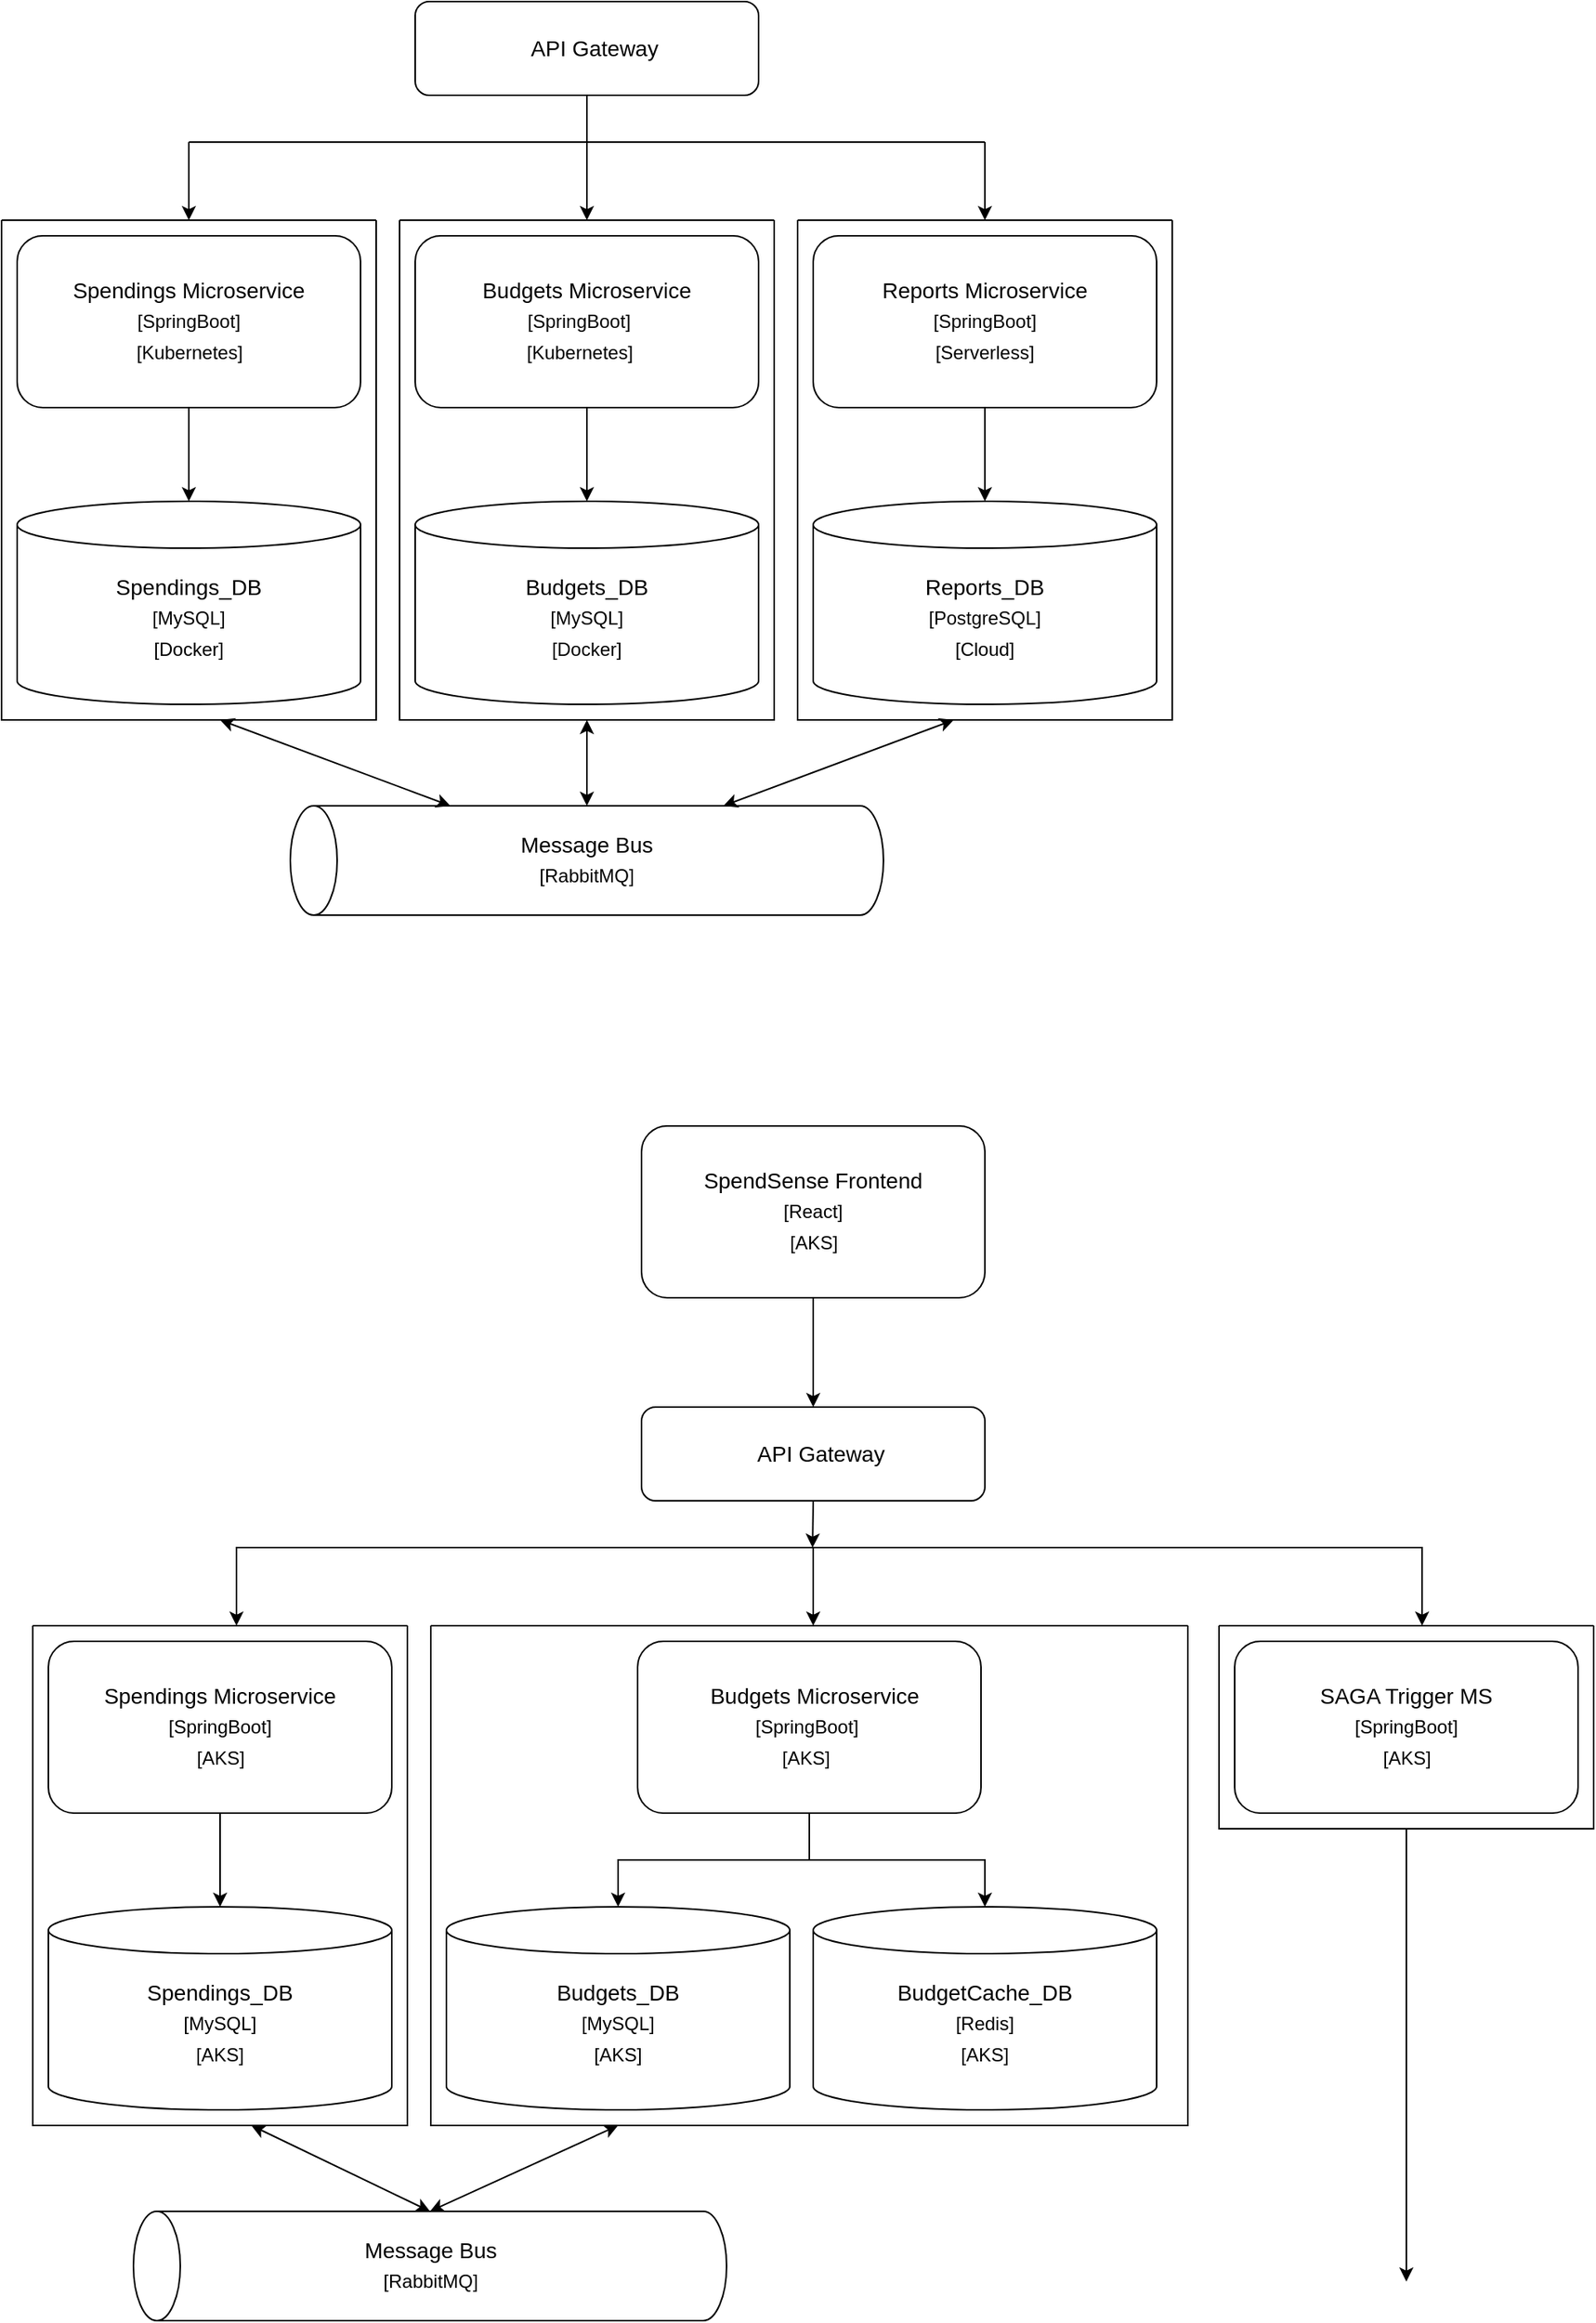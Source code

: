 <mxfile version="27.0.6">
  <diagram name="Page-1" id="SQc8vw-zwvbMmY3Mgi2k">
    <mxGraphModel dx="1895" dy="958" grid="1" gridSize="10" guides="1" tooltips="1" connect="1" arrows="1" fold="1" page="1" pageScale="1" pageWidth="850" pageHeight="1100" math="0" shadow="0">
      <root>
        <mxCell id="0" />
        <mxCell id="1" parent="0" />
        <mxCell id="tjJZk26gFueVfHyeQ9Kh-32" style="edgeStyle=orthogonalEdgeStyle;rounded=0;orthogonalLoop=1;jettySize=auto;html=1;entryX=0.5;entryY=0;entryDx=0;entryDy=0;" parent="1" source="tjJZk26gFueVfHyeQ9Kh-1" target="tjJZk26gFueVfHyeQ9Kh-45" edge="1">
          <mxGeometry relative="1" as="geometry" />
        </mxCell>
        <mxCell id="tjJZk26gFueVfHyeQ9Kh-1" value="" style="rounded=1;whiteSpace=wrap;html=1;" parent="1" vertex="1">
          <mxGeometry x="315" y="90" width="220" height="60" as="geometry" />
        </mxCell>
        <mxCell id="tjJZk26gFueVfHyeQ9Kh-2" value="&lt;font style=&quot;font-size: 14px;&quot;&gt;API Gateway&lt;/font&gt;" style="text;html=1;align=center;verticalAlign=middle;whiteSpace=wrap;rounded=0;" parent="1" vertex="1">
          <mxGeometry x="370" y="105" width="120" height="30" as="geometry" />
        </mxCell>
        <mxCell id="tjJZk26gFueVfHyeQ9Kh-37" style="edgeStyle=orthogonalEdgeStyle;rounded=0;orthogonalLoop=1;jettySize=auto;html=1;" parent="1" source="tjJZk26gFueVfHyeQ9Kh-3" target="tjJZk26gFueVfHyeQ9Kh-17" edge="1">
          <mxGeometry relative="1" as="geometry" />
        </mxCell>
        <mxCell id="tjJZk26gFueVfHyeQ9Kh-3" value="" style="rounded=1;whiteSpace=wrap;html=1;" parent="1" vertex="1">
          <mxGeometry x="60" y="240" width="220" height="110" as="geometry" />
        </mxCell>
        <mxCell id="tjJZk26gFueVfHyeQ9Kh-4" value="&lt;font style=&quot;font-size: 14px;&quot;&gt;Spendings Microservice&lt;/font&gt;" style="text;html=1;align=center;verticalAlign=middle;whiteSpace=wrap;rounded=0;" parent="1" vertex="1">
          <mxGeometry x="90" y="260" width="160" height="30" as="geometry" />
        </mxCell>
        <mxCell id="tjJZk26gFueVfHyeQ9Kh-5" value="[SpringBoot]" style="text;html=1;align=center;verticalAlign=middle;whiteSpace=wrap;rounded=0;" parent="1" vertex="1">
          <mxGeometry x="140" y="280" width="60" height="30" as="geometry" />
        </mxCell>
        <mxCell id="tjJZk26gFueVfHyeQ9Kh-38" style="edgeStyle=orthogonalEdgeStyle;rounded=0;orthogonalLoop=1;jettySize=auto;html=1;" parent="1" source="tjJZk26gFueVfHyeQ9Kh-6" target="tjJZk26gFueVfHyeQ9Kh-21" edge="1">
          <mxGeometry relative="1" as="geometry" />
        </mxCell>
        <mxCell id="tjJZk26gFueVfHyeQ9Kh-6" value="" style="rounded=1;whiteSpace=wrap;html=1;" parent="1" vertex="1">
          <mxGeometry x="315" y="240" width="220" height="110" as="geometry" />
        </mxCell>
        <mxCell id="tjJZk26gFueVfHyeQ9Kh-7" value="&lt;font style=&quot;font-size: 14px;&quot;&gt;Budgets Microservice&lt;/font&gt;" style="text;html=1;align=center;verticalAlign=middle;whiteSpace=wrap;rounded=0;" parent="1" vertex="1">
          <mxGeometry x="345" y="260" width="160" height="30" as="geometry" />
        </mxCell>
        <mxCell id="tjJZk26gFueVfHyeQ9Kh-8" value="[SpringBoot]" style="text;html=1;align=center;verticalAlign=middle;whiteSpace=wrap;rounded=0;" parent="1" vertex="1">
          <mxGeometry x="390" y="280" width="60" height="30" as="geometry" />
        </mxCell>
        <mxCell id="tjJZk26gFueVfHyeQ9Kh-9" value="" style="rounded=1;whiteSpace=wrap;html=1;" parent="1" vertex="1">
          <mxGeometry x="570" y="240" width="220" height="110" as="geometry" />
        </mxCell>
        <mxCell id="tjJZk26gFueVfHyeQ9Kh-10" value="&lt;font style=&quot;font-size: 14px;&quot;&gt;Reports Microservice&lt;/font&gt;" style="text;html=1;align=center;verticalAlign=middle;whiteSpace=wrap;rounded=0;" parent="1" vertex="1">
          <mxGeometry x="600" y="260" width="160" height="30" as="geometry" />
        </mxCell>
        <mxCell id="tjJZk26gFueVfHyeQ9Kh-11" value="[SpringBoot]" style="text;html=1;align=center;verticalAlign=middle;whiteSpace=wrap;rounded=0;" parent="1" vertex="1">
          <mxGeometry x="650" y="280" width="60" height="30" as="geometry" />
        </mxCell>
        <mxCell id="tjJZk26gFueVfHyeQ9Kh-12" value="[Serverless]" style="text;html=1;align=center;verticalAlign=middle;whiteSpace=wrap;rounded=0;" parent="1" vertex="1">
          <mxGeometry x="650" y="300" width="60" height="30" as="geometry" />
        </mxCell>
        <mxCell id="tjJZk26gFueVfHyeQ9Kh-14" value="[Kubernetes]" style="text;html=1;align=center;verticalAlign=middle;whiteSpace=wrap;rounded=0;" parent="1" vertex="1">
          <mxGeometry x="135.5" y="300" width="69" height="30" as="geometry" />
        </mxCell>
        <mxCell id="tjJZk26gFueVfHyeQ9Kh-16" value="[Kubernetes]" style="text;html=1;align=center;verticalAlign=middle;whiteSpace=wrap;rounded=0;" parent="1" vertex="1">
          <mxGeometry x="385.5" y="300" width="69" height="30" as="geometry" />
        </mxCell>
        <mxCell id="tjJZk26gFueVfHyeQ9Kh-17" value="" style="shape=cylinder3;whiteSpace=wrap;html=1;boundedLbl=1;backgroundOutline=1;size=15;" parent="1" vertex="1">
          <mxGeometry x="60" y="410" width="220" height="130" as="geometry" />
        </mxCell>
        <mxCell id="tjJZk26gFueVfHyeQ9Kh-18" value="&lt;font style=&quot;font-size: 14px;&quot;&gt;Spendings_DB&lt;/font&gt;" style="text;html=1;align=center;verticalAlign=middle;whiteSpace=wrap;rounded=0;" parent="1" vertex="1">
          <mxGeometry x="90" y="450" width="160" height="30" as="geometry" />
        </mxCell>
        <mxCell id="tjJZk26gFueVfHyeQ9Kh-19" value="[MySQL]" style="text;html=1;align=center;verticalAlign=middle;whiteSpace=wrap;rounded=0;" parent="1" vertex="1">
          <mxGeometry x="140" y="470" width="60" height="30" as="geometry" />
        </mxCell>
        <mxCell id="tjJZk26gFueVfHyeQ9Kh-20" value="[Docker]" style="text;html=1;align=center;verticalAlign=middle;whiteSpace=wrap;rounded=0;" parent="1" vertex="1">
          <mxGeometry x="140" y="490" width="60" height="30" as="geometry" />
        </mxCell>
        <mxCell id="tjJZk26gFueVfHyeQ9Kh-21" value="" style="shape=cylinder3;whiteSpace=wrap;html=1;boundedLbl=1;backgroundOutline=1;size=15;" parent="1" vertex="1">
          <mxGeometry x="315" y="410" width="220" height="130" as="geometry" />
        </mxCell>
        <mxCell id="tjJZk26gFueVfHyeQ9Kh-22" value="&lt;font style=&quot;font-size: 14px;&quot;&gt;Budgets_DB&lt;/font&gt;" style="text;html=1;align=center;verticalAlign=middle;whiteSpace=wrap;rounded=0;" parent="1" vertex="1">
          <mxGeometry x="345" y="450" width="160" height="30" as="geometry" />
        </mxCell>
        <mxCell id="tjJZk26gFueVfHyeQ9Kh-23" value="[MySQL]" style="text;html=1;align=center;verticalAlign=middle;whiteSpace=wrap;rounded=0;" parent="1" vertex="1">
          <mxGeometry x="395" y="470" width="60" height="30" as="geometry" />
        </mxCell>
        <mxCell id="tjJZk26gFueVfHyeQ9Kh-24" value="[Docker]" style="text;html=1;align=center;verticalAlign=middle;whiteSpace=wrap;rounded=0;" parent="1" vertex="1">
          <mxGeometry x="395" y="490" width="60" height="30" as="geometry" />
        </mxCell>
        <mxCell id="tjJZk26gFueVfHyeQ9Kh-25" value="" style="shape=cylinder3;whiteSpace=wrap;html=1;boundedLbl=1;backgroundOutline=1;size=15;" parent="1" vertex="1">
          <mxGeometry x="570" y="410" width="220" height="130" as="geometry" />
        </mxCell>
        <mxCell id="tjJZk26gFueVfHyeQ9Kh-26" value="&lt;font style=&quot;font-size: 14px;&quot;&gt;Reports_DB&lt;/font&gt;" style="text;html=1;align=center;verticalAlign=middle;whiteSpace=wrap;rounded=0;" parent="1" vertex="1">
          <mxGeometry x="600" y="450" width="160" height="30" as="geometry" />
        </mxCell>
        <mxCell id="tjJZk26gFueVfHyeQ9Kh-27" value="[PostgreSQL]" style="text;html=1;align=center;verticalAlign=middle;whiteSpace=wrap;rounded=0;" parent="1" vertex="1">
          <mxGeometry x="650" y="470" width="60" height="30" as="geometry" />
        </mxCell>
        <mxCell id="tjJZk26gFueVfHyeQ9Kh-28" value="[Cloud]" style="text;html=1;align=center;verticalAlign=middle;whiteSpace=wrap;rounded=0;" parent="1" vertex="1">
          <mxGeometry x="650" y="490" width="60" height="30" as="geometry" />
        </mxCell>
        <mxCell id="tjJZk26gFueVfHyeQ9Kh-29" value="" style="shape=cylinder3;whiteSpace=wrap;html=1;boundedLbl=1;backgroundOutline=1;size=15;rotation=-90;" parent="1" vertex="1">
          <mxGeometry x="390" y="450" width="70" height="380" as="geometry" />
        </mxCell>
        <mxCell id="tjJZk26gFueVfHyeQ9Kh-30" value="&lt;span style=&quot;font-size: 14px;&quot;&gt;Message Bus&lt;/span&gt;" style="text;html=1;align=center;verticalAlign=middle;whiteSpace=wrap;rounded=0;" parent="1" vertex="1">
          <mxGeometry x="345" y="615" width="160" height="30" as="geometry" />
        </mxCell>
        <mxCell id="tjJZk26gFueVfHyeQ9Kh-31" value="[RabbitMQ]" style="text;html=1;align=center;verticalAlign=middle;whiteSpace=wrap;rounded=0;" parent="1" vertex="1">
          <mxGeometry x="395" y="635" width="60" height="30" as="geometry" />
        </mxCell>
        <mxCell id="tjJZk26gFueVfHyeQ9Kh-33" value="" style="endArrow=none;html=1;rounded=0;" parent="1" edge="1">
          <mxGeometry width="50" height="50" relative="1" as="geometry">
            <mxPoint x="170" y="180" as="sourcePoint" />
            <mxPoint x="680" y="180" as="targetPoint" />
          </mxGeometry>
        </mxCell>
        <mxCell id="tjJZk26gFueVfHyeQ9Kh-34" value="" style="endArrow=classic;html=1;rounded=0;" parent="1" edge="1">
          <mxGeometry width="50" height="50" relative="1" as="geometry">
            <mxPoint x="170" y="180" as="sourcePoint" />
            <mxPoint x="170" y="230" as="targetPoint" />
          </mxGeometry>
        </mxCell>
        <mxCell id="tjJZk26gFueVfHyeQ9Kh-35" value="" style="endArrow=classic;html=1;rounded=0;" parent="1" edge="1">
          <mxGeometry width="50" height="50" relative="1" as="geometry">
            <mxPoint x="680" y="180" as="sourcePoint" />
            <mxPoint x="680" y="230" as="targetPoint" />
          </mxGeometry>
        </mxCell>
        <mxCell id="tjJZk26gFueVfHyeQ9Kh-39" style="edgeStyle=orthogonalEdgeStyle;rounded=0;orthogonalLoop=1;jettySize=auto;html=1;entryX=0.5;entryY=0;entryDx=0;entryDy=0;entryPerimeter=0;" parent="1" source="tjJZk26gFueVfHyeQ9Kh-9" target="tjJZk26gFueVfHyeQ9Kh-25" edge="1">
          <mxGeometry relative="1" as="geometry" />
        </mxCell>
        <mxCell id="tjJZk26gFueVfHyeQ9Kh-41" value="" style="endArrow=classic;startArrow=classic;html=1;rounded=0;entryX=0.5;entryY=1;entryDx=0;entryDy=0;entryPerimeter=0;exitX=1;exitY=0.5;exitDx=0;exitDy=0;exitPerimeter=0;" parent="1" source="tjJZk26gFueVfHyeQ9Kh-29" edge="1">
          <mxGeometry width="50" height="50" relative="1" as="geometry">
            <mxPoint x="400" y="620" as="sourcePoint" />
            <mxPoint x="425" y="550" as="targetPoint" />
          </mxGeometry>
        </mxCell>
        <mxCell id="tjJZk26gFueVfHyeQ9Kh-42" value="" style="endArrow=classic;startArrow=classic;html=1;rounded=0;entryX=0.5;entryY=1;entryDx=0;entryDy=0;entryPerimeter=0;exitX=1;exitY=0;exitDx=0;exitDy=277.5;exitPerimeter=0;" parent="1" source="tjJZk26gFueVfHyeQ9Kh-29" edge="1">
          <mxGeometry width="50" height="50" relative="1" as="geometry">
            <mxPoint x="400" y="620" as="sourcePoint" />
            <mxPoint x="660" y="550" as="targetPoint" />
          </mxGeometry>
        </mxCell>
        <mxCell id="tjJZk26gFueVfHyeQ9Kh-43" value="" style="endArrow=classic;startArrow=classic;html=1;rounded=0;entryX=0.5;entryY=1;entryDx=0;entryDy=0;entryPerimeter=0;exitX=1;exitY=0;exitDx=0;exitDy=102.5;exitPerimeter=0;" parent="1" source="tjJZk26gFueVfHyeQ9Kh-29" edge="1">
          <mxGeometry width="50" height="50" relative="1" as="geometry">
            <mxPoint x="80" y="690" as="sourcePoint" />
            <mxPoint x="190" y="550" as="targetPoint" />
          </mxGeometry>
        </mxCell>
        <mxCell id="tjJZk26gFueVfHyeQ9Kh-44" value="" style="swimlane;startSize=0;" parent="1" vertex="1">
          <mxGeometry x="50" y="230" width="240" height="320" as="geometry" />
        </mxCell>
        <mxCell id="tjJZk26gFueVfHyeQ9Kh-45" value="" style="swimlane;startSize=0;" parent="1" vertex="1">
          <mxGeometry x="305" y="230" width="240" height="320" as="geometry" />
        </mxCell>
        <mxCell id="tjJZk26gFueVfHyeQ9Kh-46" value="" style="swimlane;startSize=0;" parent="1" vertex="1">
          <mxGeometry x="560" y="230" width="240" height="320" as="geometry">
            <mxRectangle x="560" y="230" width="50" height="40" as="alternateBounds" />
          </mxGeometry>
        </mxCell>
        <mxCell id="wOH8JA7z7aCKV7onijxd-1" style="edgeStyle=orthogonalEdgeStyle;rounded=0;orthogonalLoop=1;jettySize=auto;html=1;entryX=0.542;entryY=0;entryDx=0;entryDy=0;entryPerimeter=0;" edge="1" parent="1" target="wOH8JA7z7aCKV7onijxd-60">
          <mxGeometry relative="1" as="geometry">
            <mxPoint x="604.5" y="1080" as="sourcePoint" />
            <mxPoint x="726.18" y="1128.4" as="targetPoint" />
            <Array as="points">
              <mxPoint x="960" y="1080" />
            </Array>
          </mxGeometry>
        </mxCell>
        <mxCell id="wOH8JA7z7aCKV7onijxd-55" style="edgeStyle=orthogonalEdgeStyle;rounded=0;orthogonalLoop=1;jettySize=auto;html=1;exitX=0.5;exitY=1;exitDx=0;exitDy=0;" edge="1" parent="1" source="wOH8JA7z7aCKV7onijxd-2">
          <mxGeometry relative="1" as="geometry">
            <mxPoint x="569.571" y="1080" as="targetPoint" />
          </mxGeometry>
        </mxCell>
        <mxCell id="wOH8JA7z7aCKV7onijxd-2" value="" style="rounded=1;whiteSpace=wrap;html=1;" vertex="1" parent="1">
          <mxGeometry x="460" y="990" width="220" height="60" as="geometry" />
        </mxCell>
        <mxCell id="wOH8JA7z7aCKV7onijxd-3" value="&lt;font style=&quot;font-size: 14px;&quot;&gt;API Gateway&lt;/font&gt;" style="text;html=1;align=center;verticalAlign=middle;whiteSpace=wrap;rounded=0;" vertex="1" parent="1">
          <mxGeometry x="515" y="1005" width="120" height="30" as="geometry" />
        </mxCell>
        <mxCell id="wOH8JA7z7aCKV7onijxd-4" style="edgeStyle=orthogonalEdgeStyle;rounded=0;orthogonalLoop=1;jettySize=auto;html=1;" edge="1" parent="1" source="wOH8JA7z7aCKV7onijxd-5" target="wOH8JA7z7aCKV7onijxd-18">
          <mxGeometry relative="1" as="geometry" />
        </mxCell>
        <mxCell id="wOH8JA7z7aCKV7onijxd-5" value="" style="rounded=1;whiteSpace=wrap;html=1;" vertex="1" parent="1">
          <mxGeometry x="80" y="1140" width="220" height="110" as="geometry" />
        </mxCell>
        <mxCell id="wOH8JA7z7aCKV7onijxd-6" value="&lt;font style=&quot;font-size: 14px;&quot;&gt;Spendings Microservice&lt;/font&gt;" style="text;html=1;align=center;verticalAlign=middle;whiteSpace=wrap;rounded=0;" vertex="1" parent="1">
          <mxGeometry x="110" y="1160" width="160" height="30" as="geometry" />
        </mxCell>
        <mxCell id="wOH8JA7z7aCKV7onijxd-7" value="[SpringBoot]" style="text;html=1;align=center;verticalAlign=middle;whiteSpace=wrap;rounded=0;" vertex="1" parent="1">
          <mxGeometry x="160" y="1180" width="60" height="30" as="geometry" />
        </mxCell>
        <mxCell id="wOH8JA7z7aCKV7onijxd-8" style="edgeStyle=orthogonalEdgeStyle;rounded=0;orthogonalLoop=1;jettySize=auto;html=1;" edge="1" parent="1" source="wOH8JA7z7aCKV7onijxd-9" target="wOH8JA7z7aCKV7onijxd-22">
          <mxGeometry relative="1" as="geometry" />
        </mxCell>
        <mxCell id="wOH8JA7z7aCKV7onijxd-16" value="[AKS]" style="text;html=1;align=center;verticalAlign=middle;whiteSpace=wrap;rounded=0;" vertex="1" parent="1">
          <mxGeometry x="155.5" y="1200" width="69" height="30" as="geometry" />
        </mxCell>
        <mxCell id="wOH8JA7z7aCKV7onijxd-18" value="" style="shape=cylinder3;whiteSpace=wrap;html=1;boundedLbl=1;backgroundOutline=1;size=15;" vertex="1" parent="1">
          <mxGeometry x="80" y="1310" width="220" height="130" as="geometry" />
        </mxCell>
        <mxCell id="wOH8JA7z7aCKV7onijxd-19" value="&lt;font style=&quot;font-size: 14px;&quot;&gt;Spendings_DB&lt;/font&gt;" style="text;html=1;align=center;verticalAlign=middle;whiteSpace=wrap;rounded=0;" vertex="1" parent="1">
          <mxGeometry x="110" y="1350" width="160" height="30" as="geometry" />
        </mxCell>
        <mxCell id="wOH8JA7z7aCKV7onijxd-20" value="[MySQL]" style="text;html=1;align=center;verticalAlign=middle;whiteSpace=wrap;rounded=0;" vertex="1" parent="1">
          <mxGeometry x="160" y="1370" width="60" height="30" as="geometry" />
        </mxCell>
        <mxCell id="wOH8JA7z7aCKV7onijxd-21" value="[AKS]" style="text;html=1;align=center;verticalAlign=middle;whiteSpace=wrap;rounded=0;" vertex="1" parent="1">
          <mxGeometry x="160" y="1390" width="60" height="30" as="geometry" />
        </mxCell>
        <mxCell id="wOH8JA7z7aCKV7onijxd-22" value="" style="shape=cylinder3;whiteSpace=wrap;html=1;boundedLbl=1;backgroundOutline=1;size=15;" vertex="1" parent="1">
          <mxGeometry x="335" y="1310" width="220" height="130" as="geometry" />
        </mxCell>
        <mxCell id="wOH8JA7z7aCKV7onijxd-23" value="&lt;font style=&quot;font-size: 14px;&quot;&gt;Budgets_DB&lt;/font&gt;" style="text;html=1;align=center;verticalAlign=middle;whiteSpace=wrap;rounded=0;" vertex="1" parent="1">
          <mxGeometry x="365" y="1350" width="160" height="30" as="geometry" />
        </mxCell>
        <mxCell id="wOH8JA7z7aCKV7onijxd-24" value="[MySQL]" style="text;html=1;align=center;verticalAlign=middle;whiteSpace=wrap;rounded=0;" vertex="1" parent="1">
          <mxGeometry x="415" y="1370" width="60" height="30" as="geometry" />
        </mxCell>
        <mxCell id="wOH8JA7z7aCKV7onijxd-25" value="[AKS]" style="text;html=1;align=center;verticalAlign=middle;whiteSpace=wrap;rounded=0;" vertex="1" parent="1">
          <mxGeometry x="415" y="1390" width="60" height="30" as="geometry" />
        </mxCell>
        <mxCell id="wOH8JA7z7aCKV7onijxd-30" value="" style="shape=cylinder3;whiteSpace=wrap;html=1;boundedLbl=1;backgroundOutline=1;size=15;rotation=-90;" vertex="1" parent="1">
          <mxGeometry x="289.5" y="1350" width="70" height="380" as="geometry" />
        </mxCell>
        <mxCell id="wOH8JA7z7aCKV7onijxd-31" value="&lt;span style=&quot;font-size: 14px;&quot;&gt;Message Bus&lt;/span&gt;" style="text;html=1;align=center;verticalAlign=middle;whiteSpace=wrap;rounded=0;" vertex="1" parent="1">
          <mxGeometry x="244.5" y="1515" width="160" height="30" as="geometry" />
        </mxCell>
        <mxCell id="wOH8JA7z7aCKV7onijxd-32" value="[RabbitMQ]" style="text;html=1;align=center;verticalAlign=middle;whiteSpace=wrap;rounded=0;" vertex="1" parent="1">
          <mxGeometry x="294.5" y="1535" width="60" height="30" as="geometry" />
        </mxCell>
        <mxCell id="wOH8JA7z7aCKV7onijxd-33" value="" style="endArrow=none;html=1;rounded=0;" edge="1" parent="1">
          <mxGeometry width="50" height="50" relative="1" as="geometry">
            <mxPoint x="200" y="1080" as="sourcePoint" />
            <mxPoint x="604.5" y="1080" as="targetPoint" />
          </mxGeometry>
        </mxCell>
        <mxCell id="wOH8JA7z7aCKV7onijxd-34" value="" style="endArrow=classic;html=1;rounded=0;" edge="1" parent="1">
          <mxGeometry width="50" height="50" relative="1" as="geometry">
            <mxPoint x="200.5" y="1080" as="sourcePoint" />
            <mxPoint x="200.5" y="1130" as="targetPoint" />
          </mxGeometry>
        </mxCell>
        <mxCell id="wOH8JA7z7aCKV7onijxd-37" value="" style="endArrow=classic;startArrow=classic;html=1;rounded=0;entryX=0.5;entryY=1;entryDx=0;entryDy=0;entryPerimeter=0;exitX=1;exitY=0.5;exitDx=0;exitDy=0;exitPerimeter=0;" edge="1" parent="1" source="wOH8JA7z7aCKV7onijxd-30">
          <mxGeometry width="50" height="50" relative="1" as="geometry">
            <mxPoint x="420" y="1520" as="sourcePoint" />
            <mxPoint x="445" y="1450" as="targetPoint" />
          </mxGeometry>
        </mxCell>
        <mxCell id="wOH8JA7z7aCKV7onijxd-39" value="" style="endArrow=classic;startArrow=classic;html=1;rounded=0;entryX=0.5;entryY=1;entryDx=0;entryDy=0;entryPerimeter=0;exitX=1;exitY=0.5;exitDx=0;exitDy=0;exitPerimeter=0;" edge="1" parent="1" source="wOH8JA7z7aCKV7onijxd-30">
          <mxGeometry width="50" height="50" relative="1" as="geometry">
            <mxPoint x="100" y="1590" as="sourcePoint" />
            <mxPoint x="210" y="1450" as="targetPoint" />
          </mxGeometry>
        </mxCell>
        <mxCell id="wOH8JA7z7aCKV7onijxd-40" value="" style="swimlane;startSize=0;" vertex="1" parent="1">
          <mxGeometry x="70" y="1130" width="240" height="320" as="geometry" />
        </mxCell>
        <mxCell id="wOH8JA7z7aCKV7onijxd-41" value="" style="swimlane;startSize=0;" vertex="1" parent="1">
          <mxGeometry x="325" y="1130" width="485" height="320" as="geometry" />
        </mxCell>
        <mxCell id="wOH8JA7z7aCKV7onijxd-45" value="" style="shape=cylinder3;whiteSpace=wrap;html=1;boundedLbl=1;backgroundOutline=1;size=15;" vertex="1" parent="wOH8JA7z7aCKV7onijxd-41">
          <mxGeometry x="245" y="180" width="220" height="130" as="geometry" />
        </mxCell>
        <mxCell id="wOH8JA7z7aCKV7onijxd-46" value="&lt;font style=&quot;font-size: 14px;&quot;&gt;BudgetCache_DB&lt;/font&gt;" style="text;html=1;align=center;verticalAlign=middle;whiteSpace=wrap;rounded=0;" vertex="1" parent="wOH8JA7z7aCKV7onijxd-41">
          <mxGeometry x="275" y="220" width="160" height="30" as="geometry" />
        </mxCell>
        <mxCell id="wOH8JA7z7aCKV7onijxd-47" value="[Redis]" style="text;html=1;align=center;verticalAlign=middle;whiteSpace=wrap;rounded=0;" vertex="1" parent="wOH8JA7z7aCKV7onijxd-41">
          <mxGeometry x="325" y="240" width="60" height="30" as="geometry" />
        </mxCell>
        <mxCell id="wOH8JA7z7aCKV7onijxd-48" value="[AKS]" style="text;html=1;align=center;verticalAlign=middle;whiteSpace=wrap;rounded=0;" vertex="1" parent="wOH8JA7z7aCKV7onijxd-41">
          <mxGeometry x="325" y="260" width="60" height="30" as="geometry" />
        </mxCell>
        <mxCell id="wOH8JA7z7aCKV7onijxd-9" value="" style="rounded=1;whiteSpace=wrap;html=1;" vertex="1" parent="wOH8JA7z7aCKV7onijxd-41">
          <mxGeometry x="132.5" y="10" width="220" height="110" as="geometry" />
        </mxCell>
        <mxCell id="wOH8JA7z7aCKV7onijxd-10" value="&lt;font style=&quot;font-size: 14px;&quot;&gt;Budgets Microservice&lt;/font&gt;" style="text;html=1;align=center;verticalAlign=middle;whiteSpace=wrap;rounded=0;" vertex="1" parent="wOH8JA7z7aCKV7onijxd-41">
          <mxGeometry x="165.5" y="30" width="160" height="30" as="geometry" />
        </mxCell>
        <mxCell id="wOH8JA7z7aCKV7onijxd-11" value="[SpringBoot]" style="text;html=1;align=center;verticalAlign=middle;whiteSpace=wrap;rounded=0;" vertex="1" parent="wOH8JA7z7aCKV7onijxd-41">
          <mxGeometry x="210.5" y="50" width="60" height="30" as="geometry" />
        </mxCell>
        <mxCell id="wOH8JA7z7aCKV7onijxd-17" value="[AKS]" style="text;html=1;align=center;verticalAlign=middle;whiteSpace=wrap;rounded=0;" vertex="1" parent="wOH8JA7z7aCKV7onijxd-41">
          <mxGeometry x="206" y="70" width="69" height="30" as="geometry" />
        </mxCell>
        <mxCell id="wOH8JA7z7aCKV7onijxd-61" style="edgeStyle=orthogonalEdgeStyle;rounded=0;orthogonalLoop=1;jettySize=auto;html=1;entryX=0.5;entryY=0;entryDx=0;entryDy=0;entryPerimeter=0;" edge="1" parent="wOH8JA7z7aCKV7onijxd-41" source="wOH8JA7z7aCKV7onijxd-9" target="wOH8JA7z7aCKV7onijxd-45">
          <mxGeometry relative="1" as="geometry" />
        </mxCell>
        <mxCell id="wOH8JA7z7aCKV7onijxd-54" style="edgeStyle=orthogonalEdgeStyle;rounded=0;orthogonalLoop=1;jettySize=auto;html=1;entryX=0.5;entryY=0;entryDx=0;entryDy=0;" edge="1" parent="1" source="wOH8JA7z7aCKV7onijxd-50" target="wOH8JA7z7aCKV7onijxd-2">
          <mxGeometry relative="1" as="geometry" />
        </mxCell>
        <mxCell id="wOH8JA7z7aCKV7onijxd-50" value="" style="rounded=1;whiteSpace=wrap;html=1;" vertex="1" parent="1">
          <mxGeometry x="460" y="810" width="220" height="110" as="geometry" />
        </mxCell>
        <mxCell id="wOH8JA7z7aCKV7onijxd-51" value="&lt;font style=&quot;font-size: 14px;&quot;&gt;SpendSense Frontend&lt;/font&gt;" style="text;html=1;align=center;verticalAlign=middle;whiteSpace=wrap;rounded=0;" vertex="1" parent="1">
          <mxGeometry x="490" y="830" width="160" height="30" as="geometry" />
        </mxCell>
        <mxCell id="wOH8JA7z7aCKV7onijxd-52" value="[React]" style="text;html=1;align=center;verticalAlign=middle;whiteSpace=wrap;rounded=0;" vertex="1" parent="1">
          <mxGeometry x="540" y="850" width="60" height="30" as="geometry" />
        </mxCell>
        <mxCell id="wOH8JA7z7aCKV7onijxd-53" value="[AKS]" style="text;html=1;align=center;verticalAlign=middle;whiteSpace=wrap;rounded=0;" vertex="1" parent="1">
          <mxGeometry x="535.5" y="870" width="69" height="30" as="geometry" />
        </mxCell>
        <mxCell id="wOH8JA7z7aCKV7onijxd-63" style="edgeStyle=orthogonalEdgeStyle;rounded=0;orthogonalLoop=1;jettySize=auto;html=1;" edge="1" parent="1" source="wOH8JA7z7aCKV7onijxd-60">
          <mxGeometry relative="1" as="geometry">
            <mxPoint x="950" y="1550" as="targetPoint" />
          </mxGeometry>
        </mxCell>
        <mxCell id="wOH8JA7z7aCKV7onijxd-60" value="" style="swimlane;startSize=0;" vertex="1" parent="1">
          <mxGeometry x="830" y="1130" width="240" height="130" as="geometry" />
        </mxCell>
        <mxCell id="wOH8JA7z7aCKV7onijxd-56" value="" style="rounded=1;whiteSpace=wrap;html=1;" vertex="1" parent="wOH8JA7z7aCKV7onijxd-60">
          <mxGeometry x="10" y="10" width="220" height="110" as="geometry" />
        </mxCell>
        <mxCell id="wOH8JA7z7aCKV7onijxd-57" value="&lt;font style=&quot;font-size: 14px;&quot;&gt;SAGA Trigger MS&lt;/font&gt;" style="text;html=1;align=center;verticalAlign=middle;whiteSpace=wrap;rounded=0;" vertex="1" parent="wOH8JA7z7aCKV7onijxd-60">
          <mxGeometry x="40" y="30" width="160" height="30" as="geometry" />
        </mxCell>
        <mxCell id="wOH8JA7z7aCKV7onijxd-58" value="[SpringBoot]" style="text;html=1;align=center;verticalAlign=middle;whiteSpace=wrap;rounded=0;" vertex="1" parent="wOH8JA7z7aCKV7onijxd-60">
          <mxGeometry x="90" y="50" width="60" height="30" as="geometry" />
        </mxCell>
        <mxCell id="wOH8JA7z7aCKV7onijxd-59" value="[AKS]" style="text;html=1;align=center;verticalAlign=middle;whiteSpace=wrap;rounded=0;" vertex="1" parent="wOH8JA7z7aCKV7onijxd-60">
          <mxGeometry x="85.5" y="70" width="69" height="30" as="geometry" />
        </mxCell>
        <mxCell id="wOH8JA7z7aCKV7onijxd-62" style="edgeStyle=orthogonalEdgeStyle;rounded=0;orthogonalLoop=1;jettySize=auto;html=1;" edge="1" parent="1">
          <mxGeometry relative="1" as="geometry">
            <mxPoint x="570" y="1130" as="targetPoint" />
            <mxPoint x="570" y="1080" as="sourcePoint" />
          </mxGeometry>
        </mxCell>
      </root>
    </mxGraphModel>
  </diagram>
</mxfile>
